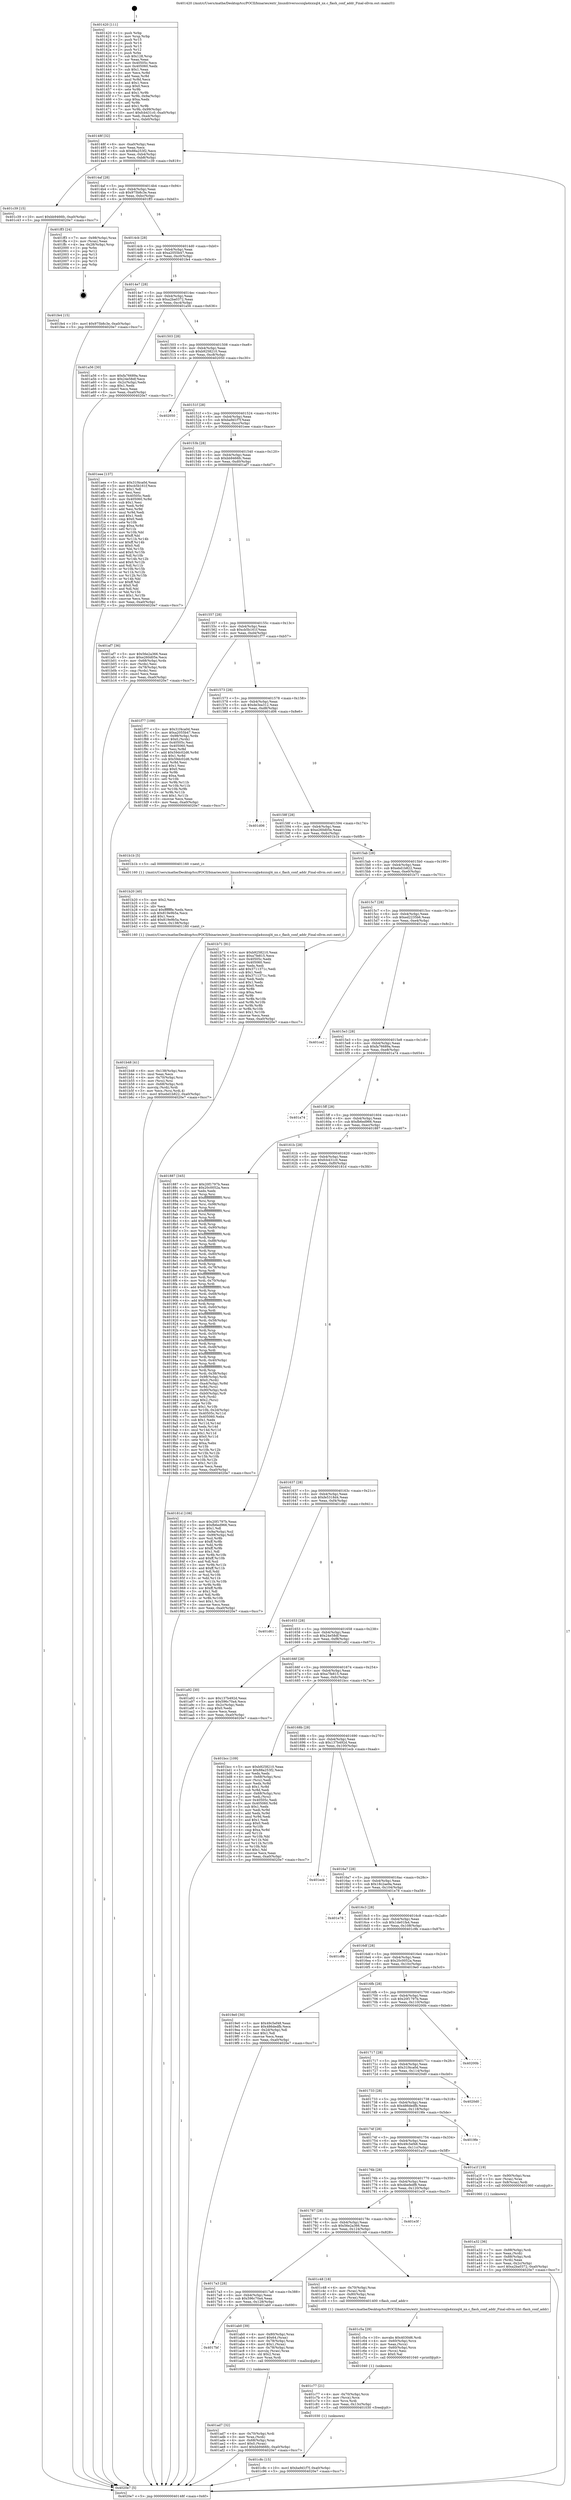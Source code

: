 digraph "0x401420" {
  label = "0x401420 (/mnt/c/Users/mathe/Desktop/tcc/POCII/binaries/extr_linuxdriversscsiqla4xxxql4_nx.c_flash_conf_addr_Final-ollvm.out::main(0))"
  labelloc = "t"
  node[shape=record]

  Entry [label="",width=0.3,height=0.3,shape=circle,fillcolor=black,style=filled]
  "0x40148f" [label="{
     0x40148f [32]\l
     | [instrs]\l
     &nbsp;&nbsp;0x40148f \<+6\>: mov -0xa0(%rbp),%eax\l
     &nbsp;&nbsp;0x401495 \<+2\>: mov %eax,%ecx\l
     &nbsp;&nbsp;0x401497 \<+6\>: sub $0x88a253f2,%ecx\l
     &nbsp;&nbsp;0x40149d \<+6\>: mov %eax,-0xb4(%rbp)\l
     &nbsp;&nbsp;0x4014a3 \<+6\>: mov %ecx,-0xb8(%rbp)\l
     &nbsp;&nbsp;0x4014a9 \<+6\>: je 0000000000401c39 \<main+0x819\>\l
  }"]
  "0x401c39" [label="{
     0x401c39 [15]\l
     | [instrs]\l
     &nbsp;&nbsp;0x401c39 \<+10\>: movl $0xbb9466fc,-0xa0(%rbp)\l
     &nbsp;&nbsp;0x401c43 \<+5\>: jmp 00000000004020e7 \<main+0xcc7\>\l
  }"]
  "0x4014af" [label="{
     0x4014af [28]\l
     | [instrs]\l
     &nbsp;&nbsp;0x4014af \<+5\>: jmp 00000000004014b4 \<main+0x94\>\l
     &nbsp;&nbsp;0x4014b4 \<+6\>: mov -0xb4(%rbp),%eax\l
     &nbsp;&nbsp;0x4014ba \<+5\>: sub $0x975b8c3e,%eax\l
     &nbsp;&nbsp;0x4014bf \<+6\>: mov %eax,-0xbc(%rbp)\l
     &nbsp;&nbsp;0x4014c5 \<+6\>: je 0000000000401ff3 \<main+0xbd3\>\l
  }"]
  Exit [label="",width=0.3,height=0.3,shape=circle,fillcolor=black,style=filled,peripheries=2]
  "0x401ff3" [label="{
     0x401ff3 [24]\l
     | [instrs]\l
     &nbsp;&nbsp;0x401ff3 \<+7\>: mov -0x98(%rbp),%rax\l
     &nbsp;&nbsp;0x401ffa \<+2\>: mov (%rax),%eax\l
     &nbsp;&nbsp;0x401ffc \<+4\>: lea -0x28(%rbp),%rsp\l
     &nbsp;&nbsp;0x402000 \<+1\>: pop %rbx\l
     &nbsp;&nbsp;0x402001 \<+2\>: pop %r12\l
     &nbsp;&nbsp;0x402003 \<+2\>: pop %r13\l
     &nbsp;&nbsp;0x402005 \<+2\>: pop %r14\l
     &nbsp;&nbsp;0x402007 \<+2\>: pop %r15\l
     &nbsp;&nbsp;0x402009 \<+1\>: pop %rbp\l
     &nbsp;&nbsp;0x40200a \<+1\>: ret\l
  }"]
  "0x4014cb" [label="{
     0x4014cb [28]\l
     | [instrs]\l
     &nbsp;&nbsp;0x4014cb \<+5\>: jmp 00000000004014d0 \<main+0xb0\>\l
     &nbsp;&nbsp;0x4014d0 \<+6\>: mov -0xb4(%rbp),%eax\l
     &nbsp;&nbsp;0x4014d6 \<+5\>: sub $0xa2055b47,%eax\l
     &nbsp;&nbsp;0x4014db \<+6\>: mov %eax,-0xc0(%rbp)\l
     &nbsp;&nbsp;0x4014e1 \<+6\>: je 0000000000401fe4 \<main+0xbc4\>\l
  }"]
  "0x401c8c" [label="{
     0x401c8c [15]\l
     | [instrs]\l
     &nbsp;&nbsp;0x401c8c \<+10\>: movl $0xba9d1f7f,-0xa0(%rbp)\l
     &nbsp;&nbsp;0x401c96 \<+5\>: jmp 00000000004020e7 \<main+0xcc7\>\l
  }"]
  "0x401fe4" [label="{
     0x401fe4 [15]\l
     | [instrs]\l
     &nbsp;&nbsp;0x401fe4 \<+10\>: movl $0x975b8c3e,-0xa0(%rbp)\l
     &nbsp;&nbsp;0x401fee \<+5\>: jmp 00000000004020e7 \<main+0xcc7\>\l
  }"]
  "0x4014e7" [label="{
     0x4014e7 [28]\l
     | [instrs]\l
     &nbsp;&nbsp;0x4014e7 \<+5\>: jmp 00000000004014ec \<main+0xcc\>\l
     &nbsp;&nbsp;0x4014ec \<+6\>: mov -0xb4(%rbp),%eax\l
     &nbsp;&nbsp;0x4014f2 \<+5\>: sub $0xa2ba0372,%eax\l
     &nbsp;&nbsp;0x4014f7 \<+6\>: mov %eax,-0xc4(%rbp)\l
     &nbsp;&nbsp;0x4014fd \<+6\>: je 0000000000401a56 \<main+0x636\>\l
  }"]
  "0x401c77" [label="{
     0x401c77 [21]\l
     | [instrs]\l
     &nbsp;&nbsp;0x401c77 \<+4\>: mov -0x70(%rbp),%rcx\l
     &nbsp;&nbsp;0x401c7b \<+3\>: mov (%rcx),%rcx\l
     &nbsp;&nbsp;0x401c7e \<+3\>: mov %rcx,%rdi\l
     &nbsp;&nbsp;0x401c81 \<+6\>: mov %eax,-0x13c(%rbp)\l
     &nbsp;&nbsp;0x401c87 \<+5\>: call 0000000000401030 \<free@plt\>\l
     | [calls]\l
     &nbsp;&nbsp;0x401030 \{1\} (unknown)\l
  }"]
  "0x401a56" [label="{
     0x401a56 [30]\l
     | [instrs]\l
     &nbsp;&nbsp;0x401a56 \<+5\>: mov $0xfa76689a,%eax\l
     &nbsp;&nbsp;0x401a5b \<+5\>: mov $0x24e58df,%ecx\l
     &nbsp;&nbsp;0x401a60 \<+3\>: mov -0x2c(%rbp),%edx\l
     &nbsp;&nbsp;0x401a63 \<+3\>: cmp $0x1,%edx\l
     &nbsp;&nbsp;0x401a66 \<+3\>: cmovl %ecx,%eax\l
     &nbsp;&nbsp;0x401a69 \<+6\>: mov %eax,-0xa0(%rbp)\l
     &nbsp;&nbsp;0x401a6f \<+5\>: jmp 00000000004020e7 \<main+0xcc7\>\l
  }"]
  "0x401503" [label="{
     0x401503 [28]\l
     | [instrs]\l
     &nbsp;&nbsp;0x401503 \<+5\>: jmp 0000000000401508 \<main+0xe8\>\l
     &nbsp;&nbsp;0x401508 \<+6\>: mov -0xb4(%rbp),%eax\l
     &nbsp;&nbsp;0x40150e \<+5\>: sub $0xb9258210,%eax\l
     &nbsp;&nbsp;0x401513 \<+6\>: mov %eax,-0xc8(%rbp)\l
     &nbsp;&nbsp;0x401519 \<+6\>: je 0000000000402050 \<main+0xc30\>\l
  }"]
  "0x401c5a" [label="{
     0x401c5a [29]\l
     | [instrs]\l
     &nbsp;&nbsp;0x401c5a \<+10\>: movabs $0x4030d6,%rdi\l
     &nbsp;&nbsp;0x401c64 \<+4\>: mov -0x60(%rbp),%rcx\l
     &nbsp;&nbsp;0x401c68 \<+2\>: mov %eax,(%rcx)\l
     &nbsp;&nbsp;0x401c6a \<+4\>: mov -0x60(%rbp),%rcx\l
     &nbsp;&nbsp;0x401c6e \<+2\>: mov (%rcx),%esi\l
     &nbsp;&nbsp;0x401c70 \<+2\>: mov $0x0,%al\l
     &nbsp;&nbsp;0x401c72 \<+5\>: call 0000000000401040 \<printf@plt\>\l
     | [calls]\l
     &nbsp;&nbsp;0x401040 \{1\} (unknown)\l
  }"]
  "0x402050" [label="{
     0x402050\l
  }", style=dashed]
  "0x40151f" [label="{
     0x40151f [28]\l
     | [instrs]\l
     &nbsp;&nbsp;0x40151f \<+5\>: jmp 0000000000401524 \<main+0x104\>\l
     &nbsp;&nbsp;0x401524 \<+6\>: mov -0xb4(%rbp),%eax\l
     &nbsp;&nbsp;0x40152a \<+5\>: sub $0xba9d1f7f,%eax\l
     &nbsp;&nbsp;0x40152f \<+6\>: mov %eax,-0xcc(%rbp)\l
     &nbsp;&nbsp;0x401535 \<+6\>: je 0000000000401eee \<main+0xace\>\l
  }"]
  "0x401b48" [label="{
     0x401b48 [41]\l
     | [instrs]\l
     &nbsp;&nbsp;0x401b48 \<+6\>: mov -0x138(%rbp),%ecx\l
     &nbsp;&nbsp;0x401b4e \<+3\>: imul %eax,%ecx\l
     &nbsp;&nbsp;0x401b51 \<+4\>: mov -0x70(%rbp),%rsi\l
     &nbsp;&nbsp;0x401b55 \<+3\>: mov (%rsi),%rsi\l
     &nbsp;&nbsp;0x401b58 \<+4\>: mov -0x68(%rbp),%rdi\l
     &nbsp;&nbsp;0x401b5c \<+3\>: movslq (%rdi),%rdi\l
     &nbsp;&nbsp;0x401b5f \<+3\>: mov %ecx,(%rsi,%rdi,4)\l
     &nbsp;&nbsp;0x401b62 \<+10\>: movl $0xebd1b822,-0xa0(%rbp)\l
     &nbsp;&nbsp;0x401b6c \<+5\>: jmp 00000000004020e7 \<main+0xcc7\>\l
  }"]
  "0x401eee" [label="{
     0x401eee [137]\l
     | [instrs]\l
     &nbsp;&nbsp;0x401eee \<+5\>: mov $0x31f4ca0d,%eax\l
     &nbsp;&nbsp;0x401ef3 \<+5\>: mov $0xcb5b161f,%ecx\l
     &nbsp;&nbsp;0x401ef8 \<+2\>: mov $0x1,%dl\l
     &nbsp;&nbsp;0x401efa \<+2\>: xor %esi,%esi\l
     &nbsp;&nbsp;0x401efc \<+7\>: mov 0x40505c,%edi\l
     &nbsp;&nbsp;0x401f03 \<+8\>: mov 0x405060,%r8d\l
     &nbsp;&nbsp;0x401f0b \<+3\>: sub $0x1,%esi\l
     &nbsp;&nbsp;0x401f0e \<+3\>: mov %edi,%r9d\l
     &nbsp;&nbsp;0x401f11 \<+3\>: add %esi,%r9d\l
     &nbsp;&nbsp;0x401f14 \<+4\>: imul %r9d,%edi\l
     &nbsp;&nbsp;0x401f18 \<+3\>: and $0x1,%edi\l
     &nbsp;&nbsp;0x401f1b \<+3\>: cmp $0x0,%edi\l
     &nbsp;&nbsp;0x401f1e \<+4\>: sete %r10b\l
     &nbsp;&nbsp;0x401f22 \<+4\>: cmp $0xa,%r8d\l
     &nbsp;&nbsp;0x401f26 \<+4\>: setl %r11b\l
     &nbsp;&nbsp;0x401f2a \<+3\>: mov %r10b,%bl\l
     &nbsp;&nbsp;0x401f2d \<+3\>: xor $0xff,%bl\l
     &nbsp;&nbsp;0x401f30 \<+3\>: mov %r11b,%r14b\l
     &nbsp;&nbsp;0x401f33 \<+4\>: xor $0xff,%r14b\l
     &nbsp;&nbsp;0x401f37 \<+3\>: xor $0x0,%dl\l
     &nbsp;&nbsp;0x401f3a \<+3\>: mov %bl,%r15b\l
     &nbsp;&nbsp;0x401f3d \<+4\>: and $0x0,%r15b\l
     &nbsp;&nbsp;0x401f41 \<+3\>: and %dl,%r10b\l
     &nbsp;&nbsp;0x401f44 \<+3\>: mov %r14b,%r12b\l
     &nbsp;&nbsp;0x401f47 \<+4\>: and $0x0,%r12b\l
     &nbsp;&nbsp;0x401f4b \<+3\>: and %dl,%r11b\l
     &nbsp;&nbsp;0x401f4e \<+3\>: or %r10b,%r15b\l
     &nbsp;&nbsp;0x401f51 \<+3\>: or %r11b,%r12b\l
     &nbsp;&nbsp;0x401f54 \<+3\>: xor %r12b,%r15b\l
     &nbsp;&nbsp;0x401f57 \<+3\>: or %r14b,%bl\l
     &nbsp;&nbsp;0x401f5a \<+3\>: xor $0xff,%bl\l
     &nbsp;&nbsp;0x401f5d \<+3\>: or $0x0,%dl\l
     &nbsp;&nbsp;0x401f60 \<+2\>: and %dl,%bl\l
     &nbsp;&nbsp;0x401f62 \<+3\>: or %bl,%r15b\l
     &nbsp;&nbsp;0x401f65 \<+4\>: test $0x1,%r15b\l
     &nbsp;&nbsp;0x401f69 \<+3\>: cmovne %ecx,%eax\l
     &nbsp;&nbsp;0x401f6c \<+6\>: mov %eax,-0xa0(%rbp)\l
     &nbsp;&nbsp;0x401f72 \<+5\>: jmp 00000000004020e7 \<main+0xcc7\>\l
  }"]
  "0x40153b" [label="{
     0x40153b [28]\l
     | [instrs]\l
     &nbsp;&nbsp;0x40153b \<+5\>: jmp 0000000000401540 \<main+0x120\>\l
     &nbsp;&nbsp;0x401540 \<+6\>: mov -0xb4(%rbp),%eax\l
     &nbsp;&nbsp;0x401546 \<+5\>: sub $0xbb9466fc,%eax\l
     &nbsp;&nbsp;0x40154b \<+6\>: mov %eax,-0xd0(%rbp)\l
     &nbsp;&nbsp;0x401551 \<+6\>: je 0000000000401af7 \<main+0x6d7\>\l
  }"]
  "0x401b20" [label="{
     0x401b20 [40]\l
     | [instrs]\l
     &nbsp;&nbsp;0x401b20 \<+5\>: mov $0x2,%ecx\l
     &nbsp;&nbsp;0x401b25 \<+1\>: cltd\l
     &nbsp;&nbsp;0x401b26 \<+2\>: idiv %ecx\l
     &nbsp;&nbsp;0x401b28 \<+6\>: imul $0xfffffffe,%edx,%ecx\l
     &nbsp;&nbsp;0x401b2e \<+6\>: sub $0x819e9b5a,%ecx\l
     &nbsp;&nbsp;0x401b34 \<+3\>: add $0x1,%ecx\l
     &nbsp;&nbsp;0x401b37 \<+6\>: add $0x819e9b5a,%ecx\l
     &nbsp;&nbsp;0x401b3d \<+6\>: mov %ecx,-0x138(%rbp)\l
     &nbsp;&nbsp;0x401b43 \<+5\>: call 0000000000401160 \<next_i\>\l
     | [calls]\l
     &nbsp;&nbsp;0x401160 \{1\} (/mnt/c/Users/mathe/Desktop/tcc/POCII/binaries/extr_linuxdriversscsiqla4xxxql4_nx.c_flash_conf_addr_Final-ollvm.out::next_i)\l
  }"]
  "0x401af7" [label="{
     0x401af7 [36]\l
     | [instrs]\l
     &nbsp;&nbsp;0x401af7 \<+5\>: mov $0x56e2a366,%eax\l
     &nbsp;&nbsp;0x401afc \<+5\>: mov $0xe260d05e,%ecx\l
     &nbsp;&nbsp;0x401b01 \<+4\>: mov -0x68(%rbp),%rdx\l
     &nbsp;&nbsp;0x401b05 \<+2\>: mov (%rdx),%esi\l
     &nbsp;&nbsp;0x401b07 \<+4\>: mov -0x78(%rbp),%rdx\l
     &nbsp;&nbsp;0x401b0b \<+2\>: cmp (%rdx),%esi\l
     &nbsp;&nbsp;0x401b0d \<+3\>: cmovl %ecx,%eax\l
     &nbsp;&nbsp;0x401b10 \<+6\>: mov %eax,-0xa0(%rbp)\l
     &nbsp;&nbsp;0x401b16 \<+5\>: jmp 00000000004020e7 \<main+0xcc7\>\l
  }"]
  "0x401557" [label="{
     0x401557 [28]\l
     | [instrs]\l
     &nbsp;&nbsp;0x401557 \<+5\>: jmp 000000000040155c \<main+0x13c\>\l
     &nbsp;&nbsp;0x40155c \<+6\>: mov -0xb4(%rbp),%eax\l
     &nbsp;&nbsp;0x401562 \<+5\>: sub $0xcb5b161f,%eax\l
     &nbsp;&nbsp;0x401567 \<+6\>: mov %eax,-0xd4(%rbp)\l
     &nbsp;&nbsp;0x40156d \<+6\>: je 0000000000401f77 \<main+0xb57\>\l
  }"]
  "0x401ad7" [label="{
     0x401ad7 [32]\l
     | [instrs]\l
     &nbsp;&nbsp;0x401ad7 \<+4\>: mov -0x70(%rbp),%rdi\l
     &nbsp;&nbsp;0x401adb \<+3\>: mov %rax,(%rdi)\l
     &nbsp;&nbsp;0x401ade \<+4\>: mov -0x68(%rbp),%rax\l
     &nbsp;&nbsp;0x401ae2 \<+6\>: movl $0x0,(%rax)\l
     &nbsp;&nbsp;0x401ae8 \<+10\>: movl $0xbb9466fc,-0xa0(%rbp)\l
     &nbsp;&nbsp;0x401af2 \<+5\>: jmp 00000000004020e7 \<main+0xcc7\>\l
  }"]
  "0x401f77" [label="{
     0x401f77 [109]\l
     | [instrs]\l
     &nbsp;&nbsp;0x401f77 \<+5\>: mov $0x31f4ca0d,%eax\l
     &nbsp;&nbsp;0x401f7c \<+5\>: mov $0xa2055b47,%ecx\l
     &nbsp;&nbsp;0x401f81 \<+7\>: mov -0x98(%rbp),%rdx\l
     &nbsp;&nbsp;0x401f88 \<+6\>: movl $0x0,(%rdx)\l
     &nbsp;&nbsp;0x401f8e \<+7\>: mov 0x40505c,%esi\l
     &nbsp;&nbsp;0x401f95 \<+7\>: mov 0x405060,%edi\l
     &nbsp;&nbsp;0x401f9c \<+3\>: mov %esi,%r8d\l
     &nbsp;&nbsp;0x401f9f \<+7\>: add $0x59dc02d6,%r8d\l
     &nbsp;&nbsp;0x401fa6 \<+4\>: sub $0x1,%r8d\l
     &nbsp;&nbsp;0x401faa \<+7\>: sub $0x59dc02d6,%r8d\l
     &nbsp;&nbsp;0x401fb1 \<+4\>: imul %r8d,%esi\l
     &nbsp;&nbsp;0x401fb5 \<+3\>: and $0x1,%esi\l
     &nbsp;&nbsp;0x401fb8 \<+3\>: cmp $0x0,%esi\l
     &nbsp;&nbsp;0x401fbb \<+4\>: sete %r9b\l
     &nbsp;&nbsp;0x401fbf \<+3\>: cmp $0xa,%edi\l
     &nbsp;&nbsp;0x401fc2 \<+4\>: setl %r10b\l
     &nbsp;&nbsp;0x401fc6 \<+3\>: mov %r9b,%r11b\l
     &nbsp;&nbsp;0x401fc9 \<+3\>: and %r10b,%r11b\l
     &nbsp;&nbsp;0x401fcc \<+3\>: xor %r10b,%r9b\l
     &nbsp;&nbsp;0x401fcf \<+3\>: or %r9b,%r11b\l
     &nbsp;&nbsp;0x401fd2 \<+4\>: test $0x1,%r11b\l
     &nbsp;&nbsp;0x401fd6 \<+3\>: cmovne %ecx,%eax\l
     &nbsp;&nbsp;0x401fd9 \<+6\>: mov %eax,-0xa0(%rbp)\l
     &nbsp;&nbsp;0x401fdf \<+5\>: jmp 00000000004020e7 \<main+0xcc7\>\l
  }"]
  "0x401573" [label="{
     0x401573 [28]\l
     | [instrs]\l
     &nbsp;&nbsp;0x401573 \<+5\>: jmp 0000000000401578 \<main+0x158\>\l
     &nbsp;&nbsp;0x401578 \<+6\>: mov -0xb4(%rbp),%eax\l
     &nbsp;&nbsp;0x40157e \<+5\>: sub $0xde3ea312,%eax\l
     &nbsp;&nbsp;0x401583 \<+6\>: mov %eax,-0xd8(%rbp)\l
     &nbsp;&nbsp;0x401589 \<+6\>: je 0000000000401d06 \<main+0x8e6\>\l
  }"]
  "0x4017bf" [label="{
     0x4017bf\l
  }", style=dashed]
  "0x401d06" [label="{
     0x401d06\l
  }", style=dashed]
  "0x40158f" [label="{
     0x40158f [28]\l
     | [instrs]\l
     &nbsp;&nbsp;0x40158f \<+5\>: jmp 0000000000401594 \<main+0x174\>\l
     &nbsp;&nbsp;0x401594 \<+6\>: mov -0xb4(%rbp),%eax\l
     &nbsp;&nbsp;0x40159a \<+5\>: sub $0xe260d05e,%eax\l
     &nbsp;&nbsp;0x40159f \<+6\>: mov %eax,-0xdc(%rbp)\l
     &nbsp;&nbsp;0x4015a5 \<+6\>: je 0000000000401b1b \<main+0x6fb\>\l
  }"]
  "0x401ab0" [label="{
     0x401ab0 [39]\l
     | [instrs]\l
     &nbsp;&nbsp;0x401ab0 \<+4\>: mov -0x80(%rbp),%rax\l
     &nbsp;&nbsp;0x401ab4 \<+6\>: movl $0x64,(%rax)\l
     &nbsp;&nbsp;0x401aba \<+4\>: mov -0x78(%rbp),%rax\l
     &nbsp;&nbsp;0x401abe \<+6\>: movl $0x1,(%rax)\l
     &nbsp;&nbsp;0x401ac4 \<+4\>: mov -0x78(%rbp),%rax\l
     &nbsp;&nbsp;0x401ac8 \<+3\>: movslq (%rax),%rax\l
     &nbsp;&nbsp;0x401acb \<+4\>: shl $0x2,%rax\l
     &nbsp;&nbsp;0x401acf \<+3\>: mov %rax,%rdi\l
     &nbsp;&nbsp;0x401ad2 \<+5\>: call 0000000000401050 \<malloc@plt\>\l
     | [calls]\l
     &nbsp;&nbsp;0x401050 \{1\} (unknown)\l
  }"]
  "0x401b1b" [label="{
     0x401b1b [5]\l
     | [instrs]\l
     &nbsp;&nbsp;0x401b1b \<+5\>: call 0000000000401160 \<next_i\>\l
     | [calls]\l
     &nbsp;&nbsp;0x401160 \{1\} (/mnt/c/Users/mathe/Desktop/tcc/POCII/binaries/extr_linuxdriversscsiqla4xxxql4_nx.c_flash_conf_addr_Final-ollvm.out::next_i)\l
  }"]
  "0x4015ab" [label="{
     0x4015ab [28]\l
     | [instrs]\l
     &nbsp;&nbsp;0x4015ab \<+5\>: jmp 00000000004015b0 \<main+0x190\>\l
     &nbsp;&nbsp;0x4015b0 \<+6\>: mov -0xb4(%rbp),%eax\l
     &nbsp;&nbsp;0x4015b6 \<+5\>: sub $0xebd1b822,%eax\l
     &nbsp;&nbsp;0x4015bb \<+6\>: mov %eax,-0xe0(%rbp)\l
     &nbsp;&nbsp;0x4015c1 \<+6\>: je 0000000000401b71 \<main+0x751\>\l
  }"]
  "0x4017a3" [label="{
     0x4017a3 [28]\l
     | [instrs]\l
     &nbsp;&nbsp;0x4017a3 \<+5\>: jmp 00000000004017a8 \<main+0x388\>\l
     &nbsp;&nbsp;0x4017a8 \<+6\>: mov -0xb4(%rbp),%eax\l
     &nbsp;&nbsp;0x4017ae \<+5\>: sub $0x596c70a4,%eax\l
     &nbsp;&nbsp;0x4017b3 \<+6\>: mov %eax,-0x128(%rbp)\l
     &nbsp;&nbsp;0x4017b9 \<+6\>: je 0000000000401ab0 \<main+0x690\>\l
  }"]
  "0x401b71" [label="{
     0x401b71 [91]\l
     | [instrs]\l
     &nbsp;&nbsp;0x401b71 \<+5\>: mov $0xb9258210,%eax\l
     &nbsp;&nbsp;0x401b76 \<+5\>: mov $0xa7fe815,%ecx\l
     &nbsp;&nbsp;0x401b7b \<+7\>: mov 0x40505c,%edx\l
     &nbsp;&nbsp;0x401b82 \<+7\>: mov 0x405060,%esi\l
     &nbsp;&nbsp;0x401b89 \<+2\>: mov %edx,%edi\l
     &nbsp;&nbsp;0x401b8b \<+6\>: add $0x3711371c,%edi\l
     &nbsp;&nbsp;0x401b91 \<+3\>: sub $0x1,%edi\l
     &nbsp;&nbsp;0x401b94 \<+6\>: sub $0x3711371c,%edi\l
     &nbsp;&nbsp;0x401b9a \<+3\>: imul %edi,%edx\l
     &nbsp;&nbsp;0x401b9d \<+3\>: and $0x1,%edx\l
     &nbsp;&nbsp;0x401ba0 \<+3\>: cmp $0x0,%edx\l
     &nbsp;&nbsp;0x401ba3 \<+4\>: sete %r8b\l
     &nbsp;&nbsp;0x401ba7 \<+3\>: cmp $0xa,%esi\l
     &nbsp;&nbsp;0x401baa \<+4\>: setl %r9b\l
     &nbsp;&nbsp;0x401bae \<+3\>: mov %r8b,%r10b\l
     &nbsp;&nbsp;0x401bb1 \<+3\>: and %r9b,%r10b\l
     &nbsp;&nbsp;0x401bb4 \<+3\>: xor %r9b,%r8b\l
     &nbsp;&nbsp;0x401bb7 \<+3\>: or %r8b,%r10b\l
     &nbsp;&nbsp;0x401bba \<+4\>: test $0x1,%r10b\l
     &nbsp;&nbsp;0x401bbe \<+3\>: cmovne %ecx,%eax\l
     &nbsp;&nbsp;0x401bc1 \<+6\>: mov %eax,-0xa0(%rbp)\l
     &nbsp;&nbsp;0x401bc7 \<+5\>: jmp 00000000004020e7 \<main+0xcc7\>\l
  }"]
  "0x4015c7" [label="{
     0x4015c7 [28]\l
     | [instrs]\l
     &nbsp;&nbsp;0x4015c7 \<+5\>: jmp 00000000004015cc \<main+0x1ac\>\l
     &nbsp;&nbsp;0x4015cc \<+6\>: mov -0xb4(%rbp),%eax\l
     &nbsp;&nbsp;0x4015d2 \<+5\>: sub $0xed2235b6,%eax\l
     &nbsp;&nbsp;0x4015d7 \<+6\>: mov %eax,-0xe4(%rbp)\l
     &nbsp;&nbsp;0x4015dd \<+6\>: je 0000000000401ce2 \<main+0x8c2\>\l
  }"]
  "0x401c48" [label="{
     0x401c48 [18]\l
     | [instrs]\l
     &nbsp;&nbsp;0x401c48 \<+4\>: mov -0x70(%rbp),%rax\l
     &nbsp;&nbsp;0x401c4c \<+3\>: mov (%rax),%rdi\l
     &nbsp;&nbsp;0x401c4f \<+4\>: mov -0x80(%rbp),%rax\l
     &nbsp;&nbsp;0x401c53 \<+2\>: mov (%rax),%esi\l
     &nbsp;&nbsp;0x401c55 \<+5\>: call 0000000000401400 \<flash_conf_addr\>\l
     | [calls]\l
     &nbsp;&nbsp;0x401400 \{1\} (/mnt/c/Users/mathe/Desktop/tcc/POCII/binaries/extr_linuxdriversscsiqla4xxxql4_nx.c_flash_conf_addr_Final-ollvm.out::flash_conf_addr)\l
  }"]
  "0x401ce2" [label="{
     0x401ce2\l
  }", style=dashed]
  "0x4015e3" [label="{
     0x4015e3 [28]\l
     | [instrs]\l
     &nbsp;&nbsp;0x4015e3 \<+5\>: jmp 00000000004015e8 \<main+0x1c8\>\l
     &nbsp;&nbsp;0x4015e8 \<+6\>: mov -0xb4(%rbp),%eax\l
     &nbsp;&nbsp;0x4015ee \<+5\>: sub $0xfa76689a,%eax\l
     &nbsp;&nbsp;0x4015f3 \<+6\>: mov %eax,-0xe8(%rbp)\l
     &nbsp;&nbsp;0x4015f9 \<+6\>: je 0000000000401a74 \<main+0x654\>\l
  }"]
  "0x401787" [label="{
     0x401787 [28]\l
     | [instrs]\l
     &nbsp;&nbsp;0x401787 \<+5\>: jmp 000000000040178c \<main+0x36c\>\l
     &nbsp;&nbsp;0x40178c \<+6\>: mov -0xb4(%rbp),%eax\l
     &nbsp;&nbsp;0x401792 \<+5\>: sub $0x56e2a366,%eax\l
     &nbsp;&nbsp;0x401797 \<+6\>: mov %eax,-0x124(%rbp)\l
     &nbsp;&nbsp;0x40179d \<+6\>: je 0000000000401c48 \<main+0x828\>\l
  }"]
  "0x401a74" [label="{
     0x401a74\l
  }", style=dashed]
  "0x4015ff" [label="{
     0x4015ff [28]\l
     | [instrs]\l
     &nbsp;&nbsp;0x4015ff \<+5\>: jmp 0000000000401604 \<main+0x1e4\>\l
     &nbsp;&nbsp;0x401604 \<+6\>: mov -0xb4(%rbp),%eax\l
     &nbsp;&nbsp;0x40160a \<+5\>: sub $0xfb6ed966,%eax\l
     &nbsp;&nbsp;0x40160f \<+6\>: mov %eax,-0xec(%rbp)\l
     &nbsp;&nbsp;0x401615 \<+6\>: je 0000000000401887 \<main+0x467\>\l
  }"]
  "0x401e3f" [label="{
     0x401e3f\l
  }", style=dashed]
  "0x401887" [label="{
     0x401887 [345]\l
     | [instrs]\l
     &nbsp;&nbsp;0x401887 \<+5\>: mov $0x20f1797b,%eax\l
     &nbsp;&nbsp;0x40188c \<+5\>: mov $0x20c0052a,%ecx\l
     &nbsp;&nbsp;0x401891 \<+2\>: xor %edx,%edx\l
     &nbsp;&nbsp;0x401893 \<+3\>: mov %rsp,%rsi\l
     &nbsp;&nbsp;0x401896 \<+4\>: add $0xfffffffffffffff0,%rsi\l
     &nbsp;&nbsp;0x40189a \<+3\>: mov %rsi,%rsp\l
     &nbsp;&nbsp;0x40189d \<+7\>: mov %rsi,-0x98(%rbp)\l
     &nbsp;&nbsp;0x4018a4 \<+3\>: mov %rsp,%rsi\l
     &nbsp;&nbsp;0x4018a7 \<+4\>: add $0xfffffffffffffff0,%rsi\l
     &nbsp;&nbsp;0x4018ab \<+3\>: mov %rsi,%rsp\l
     &nbsp;&nbsp;0x4018ae \<+3\>: mov %rsp,%rdi\l
     &nbsp;&nbsp;0x4018b1 \<+4\>: add $0xfffffffffffffff0,%rdi\l
     &nbsp;&nbsp;0x4018b5 \<+3\>: mov %rdi,%rsp\l
     &nbsp;&nbsp;0x4018b8 \<+7\>: mov %rdi,-0x90(%rbp)\l
     &nbsp;&nbsp;0x4018bf \<+3\>: mov %rsp,%rdi\l
     &nbsp;&nbsp;0x4018c2 \<+4\>: add $0xfffffffffffffff0,%rdi\l
     &nbsp;&nbsp;0x4018c6 \<+3\>: mov %rdi,%rsp\l
     &nbsp;&nbsp;0x4018c9 \<+7\>: mov %rdi,-0x88(%rbp)\l
     &nbsp;&nbsp;0x4018d0 \<+3\>: mov %rsp,%rdi\l
     &nbsp;&nbsp;0x4018d3 \<+4\>: add $0xfffffffffffffff0,%rdi\l
     &nbsp;&nbsp;0x4018d7 \<+3\>: mov %rdi,%rsp\l
     &nbsp;&nbsp;0x4018da \<+4\>: mov %rdi,-0x80(%rbp)\l
     &nbsp;&nbsp;0x4018de \<+3\>: mov %rsp,%rdi\l
     &nbsp;&nbsp;0x4018e1 \<+4\>: add $0xfffffffffffffff0,%rdi\l
     &nbsp;&nbsp;0x4018e5 \<+3\>: mov %rdi,%rsp\l
     &nbsp;&nbsp;0x4018e8 \<+4\>: mov %rdi,-0x78(%rbp)\l
     &nbsp;&nbsp;0x4018ec \<+3\>: mov %rsp,%rdi\l
     &nbsp;&nbsp;0x4018ef \<+4\>: add $0xfffffffffffffff0,%rdi\l
     &nbsp;&nbsp;0x4018f3 \<+3\>: mov %rdi,%rsp\l
     &nbsp;&nbsp;0x4018f6 \<+4\>: mov %rdi,-0x70(%rbp)\l
     &nbsp;&nbsp;0x4018fa \<+3\>: mov %rsp,%rdi\l
     &nbsp;&nbsp;0x4018fd \<+4\>: add $0xfffffffffffffff0,%rdi\l
     &nbsp;&nbsp;0x401901 \<+3\>: mov %rdi,%rsp\l
     &nbsp;&nbsp;0x401904 \<+4\>: mov %rdi,-0x68(%rbp)\l
     &nbsp;&nbsp;0x401908 \<+3\>: mov %rsp,%rdi\l
     &nbsp;&nbsp;0x40190b \<+4\>: add $0xfffffffffffffff0,%rdi\l
     &nbsp;&nbsp;0x40190f \<+3\>: mov %rdi,%rsp\l
     &nbsp;&nbsp;0x401912 \<+4\>: mov %rdi,-0x60(%rbp)\l
     &nbsp;&nbsp;0x401916 \<+3\>: mov %rsp,%rdi\l
     &nbsp;&nbsp;0x401919 \<+4\>: add $0xfffffffffffffff0,%rdi\l
     &nbsp;&nbsp;0x40191d \<+3\>: mov %rdi,%rsp\l
     &nbsp;&nbsp;0x401920 \<+4\>: mov %rdi,-0x58(%rbp)\l
     &nbsp;&nbsp;0x401924 \<+3\>: mov %rsp,%rdi\l
     &nbsp;&nbsp;0x401927 \<+4\>: add $0xfffffffffffffff0,%rdi\l
     &nbsp;&nbsp;0x40192b \<+3\>: mov %rdi,%rsp\l
     &nbsp;&nbsp;0x40192e \<+4\>: mov %rdi,-0x50(%rbp)\l
     &nbsp;&nbsp;0x401932 \<+3\>: mov %rsp,%rdi\l
     &nbsp;&nbsp;0x401935 \<+4\>: add $0xfffffffffffffff0,%rdi\l
     &nbsp;&nbsp;0x401939 \<+3\>: mov %rdi,%rsp\l
     &nbsp;&nbsp;0x40193c \<+4\>: mov %rdi,-0x48(%rbp)\l
     &nbsp;&nbsp;0x401940 \<+3\>: mov %rsp,%rdi\l
     &nbsp;&nbsp;0x401943 \<+4\>: add $0xfffffffffffffff0,%rdi\l
     &nbsp;&nbsp;0x401947 \<+3\>: mov %rdi,%rsp\l
     &nbsp;&nbsp;0x40194a \<+4\>: mov %rdi,-0x40(%rbp)\l
     &nbsp;&nbsp;0x40194e \<+3\>: mov %rsp,%rdi\l
     &nbsp;&nbsp;0x401951 \<+4\>: add $0xfffffffffffffff0,%rdi\l
     &nbsp;&nbsp;0x401955 \<+3\>: mov %rdi,%rsp\l
     &nbsp;&nbsp;0x401958 \<+4\>: mov %rdi,-0x38(%rbp)\l
     &nbsp;&nbsp;0x40195c \<+7\>: mov -0x98(%rbp),%rdi\l
     &nbsp;&nbsp;0x401963 \<+6\>: movl $0x0,(%rdi)\l
     &nbsp;&nbsp;0x401969 \<+7\>: mov -0xa4(%rbp),%r8d\l
     &nbsp;&nbsp;0x401970 \<+3\>: mov %r8d,(%rsi)\l
     &nbsp;&nbsp;0x401973 \<+7\>: mov -0x90(%rbp),%rdi\l
     &nbsp;&nbsp;0x40197a \<+7\>: mov -0xb0(%rbp),%r9\l
     &nbsp;&nbsp;0x401981 \<+3\>: mov %r9,(%rdi)\l
     &nbsp;&nbsp;0x401984 \<+3\>: cmpl $0x2,(%rsi)\l
     &nbsp;&nbsp;0x401987 \<+4\>: setne %r10b\l
     &nbsp;&nbsp;0x40198b \<+4\>: and $0x1,%r10b\l
     &nbsp;&nbsp;0x40198f \<+4\>: mov %r10b,-0x2d(%rbp)\l
     &nbsp;&nbsp;0x401993 \<+8\>: mov 0x40505c,%r11d\l
     &nbsp;&nbsp;0x40199b \<+7\>: mov 0x405060,%ebx\l
     &nbsp;&nbsp;0x4019a2 \<+3\>: sub $0x1,%edx\l
     &nbsp;&nbsp;0x4019a5 \<+3\>: mov %r11d,%r14d\l
     &nbsp;&nbsp;0x4019a8 \<+3\>: add %edx,%r14d\l
     &nbsp;&nbsp;0x4019ab \<+4\>: imul %r14d,%r11d\l
     &nbsp;&nbsp;0x4019af \<+4\>: and $0x1,%r11d\l
     &nbsp;&nbsp;0x4019b3 \<+4\>: cmp $0x0,%r11d\l
     &nbsp;&nbsp;0x4019b7 \<+4\>: sete %r10b\l
     &nbsp;&nbsp;0x4019bb \<+3\>: cmp $0xa,%ebx\l
     &nbsp;&nbsp;0x4019be \<+4\>: setl %r15b\l
     &nbsp;&nbsp;0x4019c2 \<+3\>: mov %r10b,%r12b\l
     &nbsp;&nbsp;0x4019c5 \<+3\>: and %r15b,%r12b\l
     &nbsp;&nbsp;0x4019c8 \<+3\>: xor %r15b,%r10b\l
     &nbsp;&nbsp;0x4019cb \<+3\>: or %r10b,%r12b\l
     &nbsp;&nbsp;0x4019ce \<+4\>: test $0x1,%r12b\l
     &nbsp;&nbsp;0x4019d2 \<+3\>: cmovne %ecx,%eax\l
     &nbsp;&nbsp;0x4019d5 \<+6\>: mov %eax,-0xa0(%rbp)\l
     &nbsp;&nbsp;0x4019db \<+5\>: jmp 00000000004020e7 \<main+0xcc7\>\l
  }"]
  "0x40161b" [label="{
     0x40161b [28]\l
     | [instrs]\l
     &nbsp;&nbsp;0x40161b \<+5\>: jmp 0000000000401620 \<main+0x200\>\l
     &nbsp;&nbsp;0x401620 \<+6\>: mov -0xb4(%rbp),%eax\l
     &nbsp;&nbsp;0x401626 \<+5\>: sub $0xfcb431c0,%eax\l
     &nbsp;&nbsp;0x40162b \<+6\>: mov %eax,-0xf0(%rbp)\l
     &nbsp;&nbsp;0x401631 \<+6\>: je 000000000040181d \<main+0x3fd\>\l
  }"]
  "0x401a32" [label="{
     0x401a32 [36]\l
     | [instrs]\l
     &nbsp;&nbsp;0x401a32 \<+7\>: mov -0x88(%rbp),%rdi\l
     &nbsp;&nbsp;0x401a39 \<+2\>: mov %eax,(%rdi)\l
     &nbsp;&nbsp;0x401a3b \<+7\>: mov -0x88(%rbp),%rdi\l
     &nbsp;&nbsp;0x401a42 \<+2\>: mov (%rdi),%eax\l
     &nbsp;&nbsp;0x401a44 \<+3\>: mov %eax,-0x2c(%rbp)\l
     &nbsp;&nbsp;0x401a47 \<+10\>: movl $0xa2ba0372,-0xa0(%rbp)\l
     &nbsp;&nbsp;0x401a51 \<+5\>: jmp 00000000004020e7 \<main+0xcc7\>\l
  }"]
  "0x40181d" [label="{
     0x40181d [106]\l
     | [instrs]\l
     &nbsp;&nbsp;0x40181d \<+5\>: mov $0x20f1797b,%eax\l
     &nbsp;&nbsp;0x401822 \<+5\>: mov $0xfb6ed966,%ecx\l
     &nbsp;&nbsp;0x401827 \<+2\>: mov $0x1,%dl\l
     &nbsp;&nbsp;0x401829 \<+7\>: mov -0x9a(%rbp),%sil\l
     &nbsp;&nbsp;0x401830 \<+7\>: mov -0x99(%rbp),%dil\l
     &nbsp;&nbsp;0x401837 \<+3\>: mov %sil,%r8b\l
     &nbsp;&nbsp;0x40183a \<+4\>: xor $0xff,%r8b\l
     &nbsp;&nbsp;0x40183e \<+3\>: mov %dil,%r9b\l
     &nbsp;&nbsp;0x401841 \<+4\>: xor $0xff,%r9b\l
     &nbsp;&nbsp;0x401845 \<+3\>: xor $0x1,%dl\l
     &nbsp;&nbsp;0x401848 \<+3\>: mov %r8b,%r10b\l
     &nbsp;&nbsp;0x40184b \<+4\>: and $0xff,%r10b\l
     &nbsp;&nbsp;0x40184f \<+3\>: and %dl,%sil\l
     &nbsp;&nbsp;0x401852 \<+3\>: mov %r9b,%r11b\l
     &nbsp;&nbsp;0x401855 \<+4\>: and $0xff,%r11b\l
     &nbsp;&nbsp;0x401859 \<+3\>: and %dl,%dil\l
     &nbsp;&nbsp;0x40185c \<+3\>: or %sil,%r10b\l
     &nbsp;&nbsp;0x40185f \<+3\>: or %dil,%r11b\l
     &nbsp;&nbsp;0x401862 \<+3\>: xor %r11b,%r10b\l
     &nbsp;&nbsp;0x401865 \<+3\>: or %r9b,%r8b\l
     &nbsp;&nbsp;0x401868 \<+4\>: xor $0xff,%r8b\l
     &nbsp;&nbsp;0x40186c \<+3\>: or $0x1,%dl\l
     &nbsp;&nbsp;0x40186f \<+3\>: and %dl,%r8b\l
     &nbsp;&nbsp;0x401872 \<+3\>: or %r8b,%r10b\l
     &nbsp;&nbsp;0x401875 \<+4\>: test $0x1,%r10b\l
     &nbsp;&nbsp;0x401879 \<+3\>: cmovne %ecx,%eax\l
     &nbsp;&nbsp;0x40187c \<+6\>: mov %eax,-0xa0(%rbp)\l
     &nbsp;&nbsp;0x401882 \<+5\>: jmp 00000000004020e7 \<main+0xcc7\>\l
  }"]
  "0x401637" [label="{
     0x401637 [28]\l
     | [instrs]\l
     &nbsp;&nbsp;0x401637 \<+5\>: jmp 000000000040163c \<main+0x21c\>\l
     &nbsp;&nbsp;0x40163c \<+6\>: mov -0xb4(%rbp),%eax\l
     &nbsp;&nbsp;0x401642 \<+5\>: sub $0xfe5318d4,%eax\l
     &nbsp;&nbsp;0x401647 \<+6\>: mov %eax,-0xf4(%rbp)\l
     &nbsp;&nbsp;0x40164d \<+6\>: je 0000000000401d61 \<main+0x941\>\l
  }"]
  "0x4020e7" [label="{
     0x4020e7 [5]\l
     | [instrs]\l
     &nbsp;&nbsp;0x4020e7 \<+5\>: jmp 000000000040148f \<main+0x6f\>\l
  }"]
  "0x401420" [label="{
     0x401420 [111]\l
     | [instrs]\l
     &nbsp;&nbsp;0x401420 \<+1\>: push %rbp\l
     &nbsp;&nbsp;0x401421 \<+3\>: mov %rsp,%rbp\l
     &nbsp;&nbsp;0x401424 \<+2\>: push %r15\l
     &nbsp;&nbsp;0x401426 \<+2\>: push %r14\l
     &nbsp;&nbsp;0x401428 \<+2\>: push %r13\l
     &nbsp;&nbsp;0x40142a \<+2\>: push %r12\l
     &nbsp;&nbsp;0x40142c \<+1\>: push %rbx\l
     &nbsp;&nbsp;0x40142d \<+7\>: sub $0x128,%rsp\l
     &nbsp;&nbsp;0x401434 \<+2\>: xor %eax,%eax\l
     &nbsp;&nbsp;0x401436 \<+7\>: mov 0x40505c,%ecx\l
     &nbsp;&nbsp;0x40143d \<+7\>: mov 0x405060,%edx\l
     &nbsp;&nbsp;0x401444 \<+3\>: sub $0x1,%eax\l
     &nbsp;&nbsp;0x401447 \<+3\>: mov %ecx,%r8d\l
     &nbsp;&nbsp;0x40144a \<+3\>: add %eax,%r8d\l
     &nbsp;&nbsp;0x40144d \<+4\>: imul %r8d,%ecx\l
     &nbsp;&nbsp;0x401451 \<+3\>: and $0x1,%ecx\l
     &nbsp;&nbsp;0x401454 \<+3\>: cmp $0x0,%ecx\l
     &nbsp;&nbsp;0x401457 \<+4\>: sete %r9b\l
     &nbsp;&nbsp;0x40145b \<+4\>: and $0x1,%r9b\l
     &nbsp;&nbsp;0x40145f \<+7\>: mov %r9b,-0x9a(%rbp)\l
     &nbsp;&nbsp;0x401466 \<+3\>: cmp $0xa,%edx\l
     &nbsp;&nbsp;0x401469 \<+4\>: setl %r9b\l
     &nbsp;&nbsp;0x40146d \<+4\>: and $0x1,%r9b\l
     &nbsp;&nbsp;0x401471 \<+7\>: mov %r9b,-0x99(%rbp)\l
     &nbsp;&nbsp;0x401478 \<+10\>: movl $0xfcb431c0,-0xa0(%rbp)\l
     &nbsp;&nbsp;0x401482 \<+6\>: mov %edi,-0xa4(%rbp)\l
     &nbsp;&nbsp;0x401488 \<+7\>: mov %rsi,-0xb0(%rbp)\l
  }"]
  "0x40176b" [label="{
     0x40176b [28]\l
     | [instrs]\l
     &nbsp;&nbsp;0x40176b \<+5\>: jmp 0000000000401770 \<main+0x350\>\l
     &nbsp;&nbsp;0x401770 \<+6\>: mov -0xb4(%rbp),%eax\l
     &nbsp;&nbsp;0x401776 \<+5\>: sub $0x4befedf8,%eax\l
     &nbsp;&nbsp;0x40177b \<+6\>: mov %eax,-0x120(%rbp)\l
     &nbsp;&nbsp;0x401781 \<+6\>: je 0000000000401e3f \<main+0xa1f\>\l
  }"]
  "0x401a1f" [label="{
     0x401a1f [19]\l
     | [instrs]\l
     &nbsp;&nbsp;0x401a1f \<+7\>: mov -0x90(%rbp),%rax\l
     &nbsp;&nbsp;0x401a26 \<+3\>: mov (%rax),%rax\l
     &nbsp;&nbsp;0x401a29 \<+4\>: mov 0x8(%rax),%rdi\l
     &nbsp;&nbsp;0x401a2d \<+5\>: call 0000000000401060 \<atoi@plt\>\l
     | [calls]\l
     &nbsp;&nbsp;0x401060 \{1\} (unknown)\l
  }"]
  "0x401d61" [label="{
     0x401d61\l
  }", style=dashed]
  "0x401653" [label="{
     0x401653 [28]\l
     | [instrs]\l
     &nbsp;&nbsp;0x401653 \<+5\>: jmp 0000000000401658 \<main+0x238\>\l
     &nbsp;&nbsp;0x401658 \<+6\>: mov -0xb4(%rbp),%eax\l
     &nbsp;&nbsp;0x40165e \<+5\>: sub $0x24e58df,%eax\l
     &nbsp;&nbsp;0x401663 \<+6\>: mov %eax,-0xf8(%rbp)\l
     &nbsp;&nbsp;0x401669 \<+6\>: je 0000000000401a92 \<main+0x672\>\l
  }"]
  "0x40174f" [label="{
     0x40174f [28]\l
     | [instrs]\l
     &nbsp;&nbsp;0x40174f \<+5\>: jmp 0000000000401754 \<main+0x334\>\l
     &nbsp;&nbsp;0x401754 \<+6\>: mov -0xb4(%rbp),%eax\l
     &nbsp;&nbsp;0x40175a \<+5\>: sub $0x49c5ef48,%eax\l
     &nbsp;&nbsp;0x40175f \<+6\>: mov %eax,-0x11c(%rbp)\l
     &nbsp;&nbsp;0x401765 \<+6\>: je 0000000000401a1f \<main+0x5ff\>\l
  }"]
  "0x401a92" [label="{
     0x401a92 [30]\l
     | [instrs]\l
     &nbsp;&nbsp;0x401a92 \<+5\>: mov $0x137b492d,%eax\l
     &nbsp;&nbsp;0x401a97 \<+5\>: mov $0x596c70a4,%ecx\l
     &nbsp;&nbsp;0x401a9c \<+3\>: mov -0x2c(%rbp),%edx\l
     &nbsp;&nbsp;0x401a9f \<+3\>: cmp $0x0,%edx\l
     &nbsp;&nbsp;0x401aa2 \<+3\>: cmove %ecx,%eax\l
     &nbsp;&nbsp;0x401aa5 \<+6\>: mov %eax,-0xa0(%rbp)\l
     &nbsp;&nbsp;0x401aab \<+5\>: jmp 00000000004020e7 \<main+0xcc7\>\l
  }"]
  "0x40166f" [label="{
     0x40166f [28]\l
     | [instrs]\l
     &nbsp;&nbsp;0x40166f \<+5\>: jmp 0000000000401674 \<main+0x254\>\l
     &nbsp;&nbsp;0x401674 \<+6\>: mov -0xb4(%rbp),%eax\l
     &nbsp;&nbsp;0x40167a \<+5\>: sub $0xa7fe815,%eax\l
     &nbsp;&nbsp;0x40167f \<+6\>: mov %eax,-0xfc(%rbp)\l
     &nbsp;&nbsp;0x401685 \<+6\>: je 0000000000401bcc \<main+0x7ac\>\l
  }"]
  "0x4019fe" [label="{
     0x4019fe\l
  }", style=dashed]
  "0x401bcc" [label="{
     0x401bcc [109]\l
     | [instrs]\l
     &nbsp;&nbsp;0x401bcc \<+5\>: mov $0xb9258210,%eax\l
     &nbsp;&nbsp;0x401bd1 \<+5\>: mov $0x88a253f2,%ecx\l
     &nbsp;&nbsp;0x401bd6 \<+2\>: xor %edx,%edx\l
     &nbsp;&nbsp;0x401bd8 \<+4\>: mov -0x68(%rbp),%rsi\l
     &nbsp;&nbsp;0x401bdc \<+2\>: mov (%rsi),%edi\l
     &nbsp;&nbsp;0x401bde \<+3\>: mov %edx,%r8d\l
     &nbsp;&nbsp;0x401be1 \<+4\>: sub $0x1,%r8d\l
     &nbsp;&nbsp;0x401be5 \<+3\>: sub %r8d,%edi\l
     &nbsp;&nbsp;0x401be8 \<+4\>: mov -0x68(%rbp),%rsi\l
     &nbsp;&nbsp;0x401bec \<+2\>: mov %edi,(%rsi)\l
     &nbsp;&nbsp;0x401bee \<+7\>: mov 0x40505c,%edi\l
     &nbsp;&nbsp;0x401bf5 \<+8\>: mov 0x405060,%r8d\l
     &nbsp;&nbsp;0x401bfd \<+3\>: sub $0x1,%edx\l
     &nbsp;&nbsp;0x401c00 \<+3\>: mov %edi,%r9d\l
     &nbsp;&nbsp;0x401c03 \<+3\>: add %edx,%r9d\l
     &nbsp;&nbsp;0x401c06 \<+4\>: imul %r9d,%edi\l
     &nbsp;&nbsp;0x401c0a \<+3\>: and $0x1,%edi\l
     &nbsp;&nbsp;0x401c0d \<+3\>: cmp $0x0,%edi\l
     &nbsp;&nbsp;0x401c10 \<+4\>: sete %r10b\l
     &nbsp;&nbsp;0x401c14 \<+4\>: cmp $0xa,%r8d\l
     &nbsp;&nbsp;0x401c18 \<+4\>: setl %r11b\l
     &nbsp;&nbsp;0x401c1c \<+3\>: mov %r10b,%bl\l
     &nbsp;&nbsp;0x401c1f \<+3\>: and %r11b,%bl\l
     &nbsp;&nbsp;0x401c22 \<+3\>: xor %r11b,%r10b\l
     &nbsp;&nbsp;0x401c25 \<+3\>: or %r10b,%bl\l
     &nbsp;&nbsp;0x401c28 \<+3\>: test $0x1,%bl\l
     &nbsp;&nbsp;0x401c2b \<+3\>: cmovne %ecx,%eax\l
     &nbsp;&nbsp;0x401c2e \<+6\>: mov %eax,-0xa0(%rbp)\l
     &nbsp;&nbsp;0x401c34 \<+5\>: jmp 00000000004020e7 \<main+0xcc7\>\l
  }"]
  "0x40168b" [label="{
     0x40168b [28]\l
     | [instrs]\l
     &nbsp;&nbsp;0x40168b \<+5\>: jmp 0000000000401690 \<main+0x270\>\l
     &nbsp;&nbsp;0x401690 \<+6\>: mov -0xb4(%rbp),%eax\l
     &nbsp;&nbsp;0x401696 \<+5\>: sub $0x137b492d,%eax\l
     &nbsp;&nbsp;0x40169b \<+6\>: mov %eax,-0x100(%rbp)\l
     &nbsp;&nbsp;0x4016a1 \<+6\>: je 0000000000401ecb \<main+0xaab\>\l
  }"]
  "0x401733" [label="{
     0x401733 [28]\l
     | [instrs]\l
     &nbsp;&nbsp;0x401733 \<+5\>: jmp 0000000000401738 \<main+0x318\>\l
     &nbsp;&nbsp;0x401738 \<+6\>: mov -0xb4(%rbp),%eax\l
     &nbsp;&nbsp;0x40173e \<+5\>: sub $0x486dedfb,%eax\l
     &nbsp;&nbsp;0x401743 \<+6\>: mov %eax,-0x118(%rbp)\l
     &nbsp;&nbsp;0x401749 \<+6\>: je 00000000004019fe \<main+0x5de\>\l
  }"]
  "0x401ecb" [label="{
     0x401ecb\l
  }", style=dashed]
  "0x4016a7" [label="{
     0x4016a7 [28]\l
     | [instrs]\l
     &nbsp;&nbsp;0x4016a7 \<+5\>: jmp 00000000004016ac \<main+0x28c\>\l
     &nbsp;&nbsp;0x4016ac \<+6\>: mov -0xb4(%rbp),%eax\l
     &nbsp;&nbsp;0x4016b2 \<+5\>: sub $0x18c2ae9a,%eax\l
     &nbsp;&nbsp;0x4016b7 \<+6\>: mov %eax,-0x104(%rbp)\l
     &nbsp;&nbsp;0x4016bd \<+6\>: je 0000000000401e78 \<main+0xa58\>\l
  }"]
  "0x4020d0" [label="{
     0x4020d0\l
  }", style=dashed]
  "0x401e78" [label="{
     0x401e78\l
  }", style=dashed]
  "0x4016c3" [label="{
     0x4016c3 [28]\l
     | [instrs]\l
     &nbsp;&nbsp;0x4016c3 \<+5\>: jmp 00000000004016c8 \<main+0x2a8\>\l
     &nbsp;&nbsp;0x4016c8 \<+6\>: mov -0xb4(%rbp),%eax\l
     &nbsp;&nbsp;0x4016ce \<+5\>: sub $0x1de01fa4,%eax\l
     &nbsp;&nbsp;0x4016d3 \<+6\>: mov %eax,-0x108(%rbp)\l
     &nbsp;&nbsp;0x4016d9 \<+6\>: je 0000000000401c9b \<main+0x87b\>\l
  }"]
  "0x401717" [label="{
     0x401717 [28]\l
     | [instrs]\l
     &nbsp;&nbsp;0x401717 \<+5\>: jmp 000000000040171c \<main+0x2fc\>\l
     &nbsp;&nbsp;0x40171c \<+6\>: mov -0xb4(%rbp),%eax\l
     &nbsp;&nbsp;0x401722 \<+5\>: sub $0x31f4ca0d,%eax\l
     &nbsp;&nbsp;0x401727 \<+6\>: mov %eax,-0x114(%rbp)\l
     &nbsp;&nbsp;0x40172d \<+6\>: je 00000000004020d0 \<main+0xcb0\>\l
  }"]
  "0x401c9b" [label="{
     0x401c9b\l
  }", style=dashed]
  "0x4016df" [label="{
     0x4016df [28]\l
     | [instrs]\l
     &nbsp;&nbsp;0x4016df \<+5\>: jmp 00000000004016e4 \<main+0x2c4\>\l
     &nbsp;&nbsp;0x4016e4 \<+6\>: mov -0xb4(%rbp),%eax\l
     &nbsp;&nbsp;0x4016ea \<+5\>: sub $0x20c0052a,%eax\l
     &nbsp;&nbsp;0x4016ef \<+6\>: mov %eax,-0x10c(%rbp)\l
     &nbsp;&nbsp;0x4016f5 \<+6\>: je 00000000004019e0 \<main+0x5c0\>\l
  }"]
  "0x40200b" [label="{
     0x40200b\l
  }", style=dashed]
  "0x4019e0" [label="{
     0x4019e0 [30]\l
     | [instrs]\l
     &nbsp;&nbsp;0x4019e0 \<+5\>: mov $0x49c5ef48,%eax\l
     &nbsp;&nbsp;0x4019e5 \<+5\>: mov $0x486dedfb,%ecx\l
     &nbsp;&nbsp;0x4019ea \<+3\>: mov -0x2d(%rbp),%dl\l
     &nbsp;&nbsp;0x4019ed \<+3\>: test $0x1,%dl\l
     &nbsp;&nbsp;0x4019f0 \<+3\>: cmovne %ecx,%eax\l
     &nbsp;&nbsp;0x4019f3 \<+6\>: mov %eax,-0xa0(%rbp)\l
     &nbsp;&nbsp;0x4019f9 \<+5\>: jmp 00000000004020e7 \<main+0xcc7\>\l
  }"]
  "0x4016fb" [label="{
     0x4016fb [28]\l
     | [instrs]\l
     &nbsp;&nbsp;0x4016fb \<+5\>: jmp 0000000000401700 \<main+0x2e0\>\l
     &nbsp;&nbsp;0x401700 \<+6\>: mov -0xb4(%rbp),%eax\l
     &nbsp;&nbsp;0x401706 \<+5\>: sub $0x20f1797b,%eax\l
     &nbsp;&nbsp;0x40170b \<+6\>: mov %eax,-0x110(%rbp)\l
     &nbsp;&nbsp;0x401711 \<+6\>: je 000000000040200b \<main+0xbeb\>\l
  }"]
  Entry -> "0x401420" [label=" 1"]
  "0x40148f" -> "0x401c39" [label=" 1"]
  "0x40148f" -> "0x4014af" [label=" 17"]
  "0x401ff3" -> Exit [label=" 1"]
  "0x4014af" -> "0x401ff3" [label=" 1"]
  "0x4014af" -> "0x4014cb" [label=" 16"]
  "0x401fe4" -> "0x4020e7" [label=" 1"]
  "0x4014cb" -> "0x401fe4" [label=" 1"]
  "0x4014cb" -> "0x4014e7" [label=" 15"]
  "0x401f77" -> "0x4020e7" [label=" 1"]
  "0x4014e7" -> "0x401a56" [label=" 1"]
  "0x4014e7" -> "0x401503" [label=" 14"]
  "0x401eee" -> "0x4020e7" [label=" 1"]
  "0x401503" -> "0x402050" [label=" 0"]
  "0x401503" -> "0x40151f" [label=" 14"]
  "0x401c8c" -> "0x4020e7" [label=" 1"]
  "0x40151f" -> "0x401eee" [label=" 1"]
  "0x40151f" -> "0x40153b" [label=" 13"]
  "0x401c77" -> "0x401c8c" [label=" 1"]
  "0x40153b" -> "0x401af7" [label=" 2"]
  "0x40153b" -> "0x401557" [label=" 11"]
  "0x401c5a" -> "0x401c77" [label=" 1"]
  "0x401557" -> "0x401f77" [label=" 1"]
  "0x401557" -> "0x401573" [label=" 10"]
  "0x401c48" -> "0x401c5a" [label=" 1"]
  "0x401573" -> "0x401d06" [label=" 0"]
  "0x401573" -> "0x40158f" [label=" 10"]
  "0x401c39" -> "0x4020e7" [label=" 1"]
  "0x40158f" -> "0x401b1b" [label=" 1"]
  "0x40158f" -> "0x4015ab" [label=" 9"]
  "0x401bcc" -> "0x4020e7" [label=" 1"]
  "0x4015ab" -> "0x401b71" [label=" 1"]
  "0x4015ab" -> "0x4015c7" [label=" 8"]
  "0x401b48" -> "0x4020e7" [label=" 1"]
  "0x4015c7" -> "0x401ce2" [label=" 0"]
  "0x4015c7" -> "0x4015e3" [label=" 8"]
  "0x401b20" -> "0x401b48" [label=" 1"]
  "0x4015e3" -> "0x401a74" [label=" 0"]
  "0x4015e3" -> "0x4015ff" [label=" 8"]
  "0x401af7" -> "0x4020e7" [label=" 2"]
  "0x4015ff" -> "0x401887" [label=" 1"]
  "0x4015ff" -> "0x40161b" [label=" 7"]
  "0x401ad7" -> "0x4020e7" [label=" 1"]
  "0x40161b" -> "0x40181d" [label=" 1"]
  "0x40161b" -> "0x401637" [label=" 6"]
  "0x40181d" -> "0x4020e7" [label=" 1"]
  "0x401420" -> "0x40148f" [label=" 1"]
  "0x4020e7" -> "0x40148f" [label=" 17"]
  "0x4017a3" -> "0x4017bf" [label=" 0"]
  "0x401887" -> "0x4020e7" [label=" 1"]
  "0x4017a3" -> "0x401ab0" [label=" 1"]
  "0x401637" -> "0x401d61" [label=" 0"]
  "0x401637" -> "0x401653" [label=" 6"]
  "0x401b71" -> "0x4020e7" [label=" 1"]
  "0x401653" -> "0x401a92" [label=" 1"]
  "0x401653" -> "0x40166f" [label=" 5"]
  "0x401787" -> "0x401c48" [label=" 1"]
  "0x40166f" -> "0x401bcc" [label=" 1"]
  "0x40166f" -> "0x40168b" [label=" 4"]
  "0x401b1b" -> "0x401b20" [label=" 1"]
  "0x40168b" -> "0x401ecb" [label=" 0"]
  "0x40168b" -> "0x4016a7" [label=" 4"]
  "0x40176b" -> "0x401e3f" [label=" 0"]
  "0x4016a7" -> "0x401e78" [label=" 0"]
  "0x4016a7" -> "0x4016c3" [label=" 4"]
  "0x401ab0" -> "0x401ad7" [label=" 1"]
  "0x4016c3" -> "0x401c9b" [label=" 0"]
  "0x4016c3" -> "0x4016df" [label=" 4"]
  "0x401a56" -> "0x4020e7" [label=" 1"]
  "0x4016df" -> "0x4019e0" [label=" 1"]
  "0x4016df" -> "0x4016fb" [label=" 3"]
  "0x4019e0" -> "0x4020e7" [label=" 1"]
  "0x401a32" -> "0x4020e7" [label=" 1"]
  "0x4016fb" -> "0x40200b" [label=" 0"]
  "0x4016fb" -> "0x401717" [label=" 3"]
  "0x401a92" -> "0x4020e7" [label=" 1"]
  "0x401717" -> "0x4020d0" [label=" 0"]
  "0x401717" -> "0x401733" [label=" 3"]
  "0x40176b" -> "0x401787" [label=" 2"]
  "0x401733" -> "0x4019fe" [label=" 0"]
  "0x401733" -> "0x40174f" [label=" 3"]
  "0x401787" -> "0x4017a3" [label=" 1"]
  "0x40174f" -> "0x401a1f" [label=" 1"]
  "0x40174f" -> "0x40176b" [label=" 2"]
  "0x401a1f" -> "0x401a32" [label=" 1"]
}
